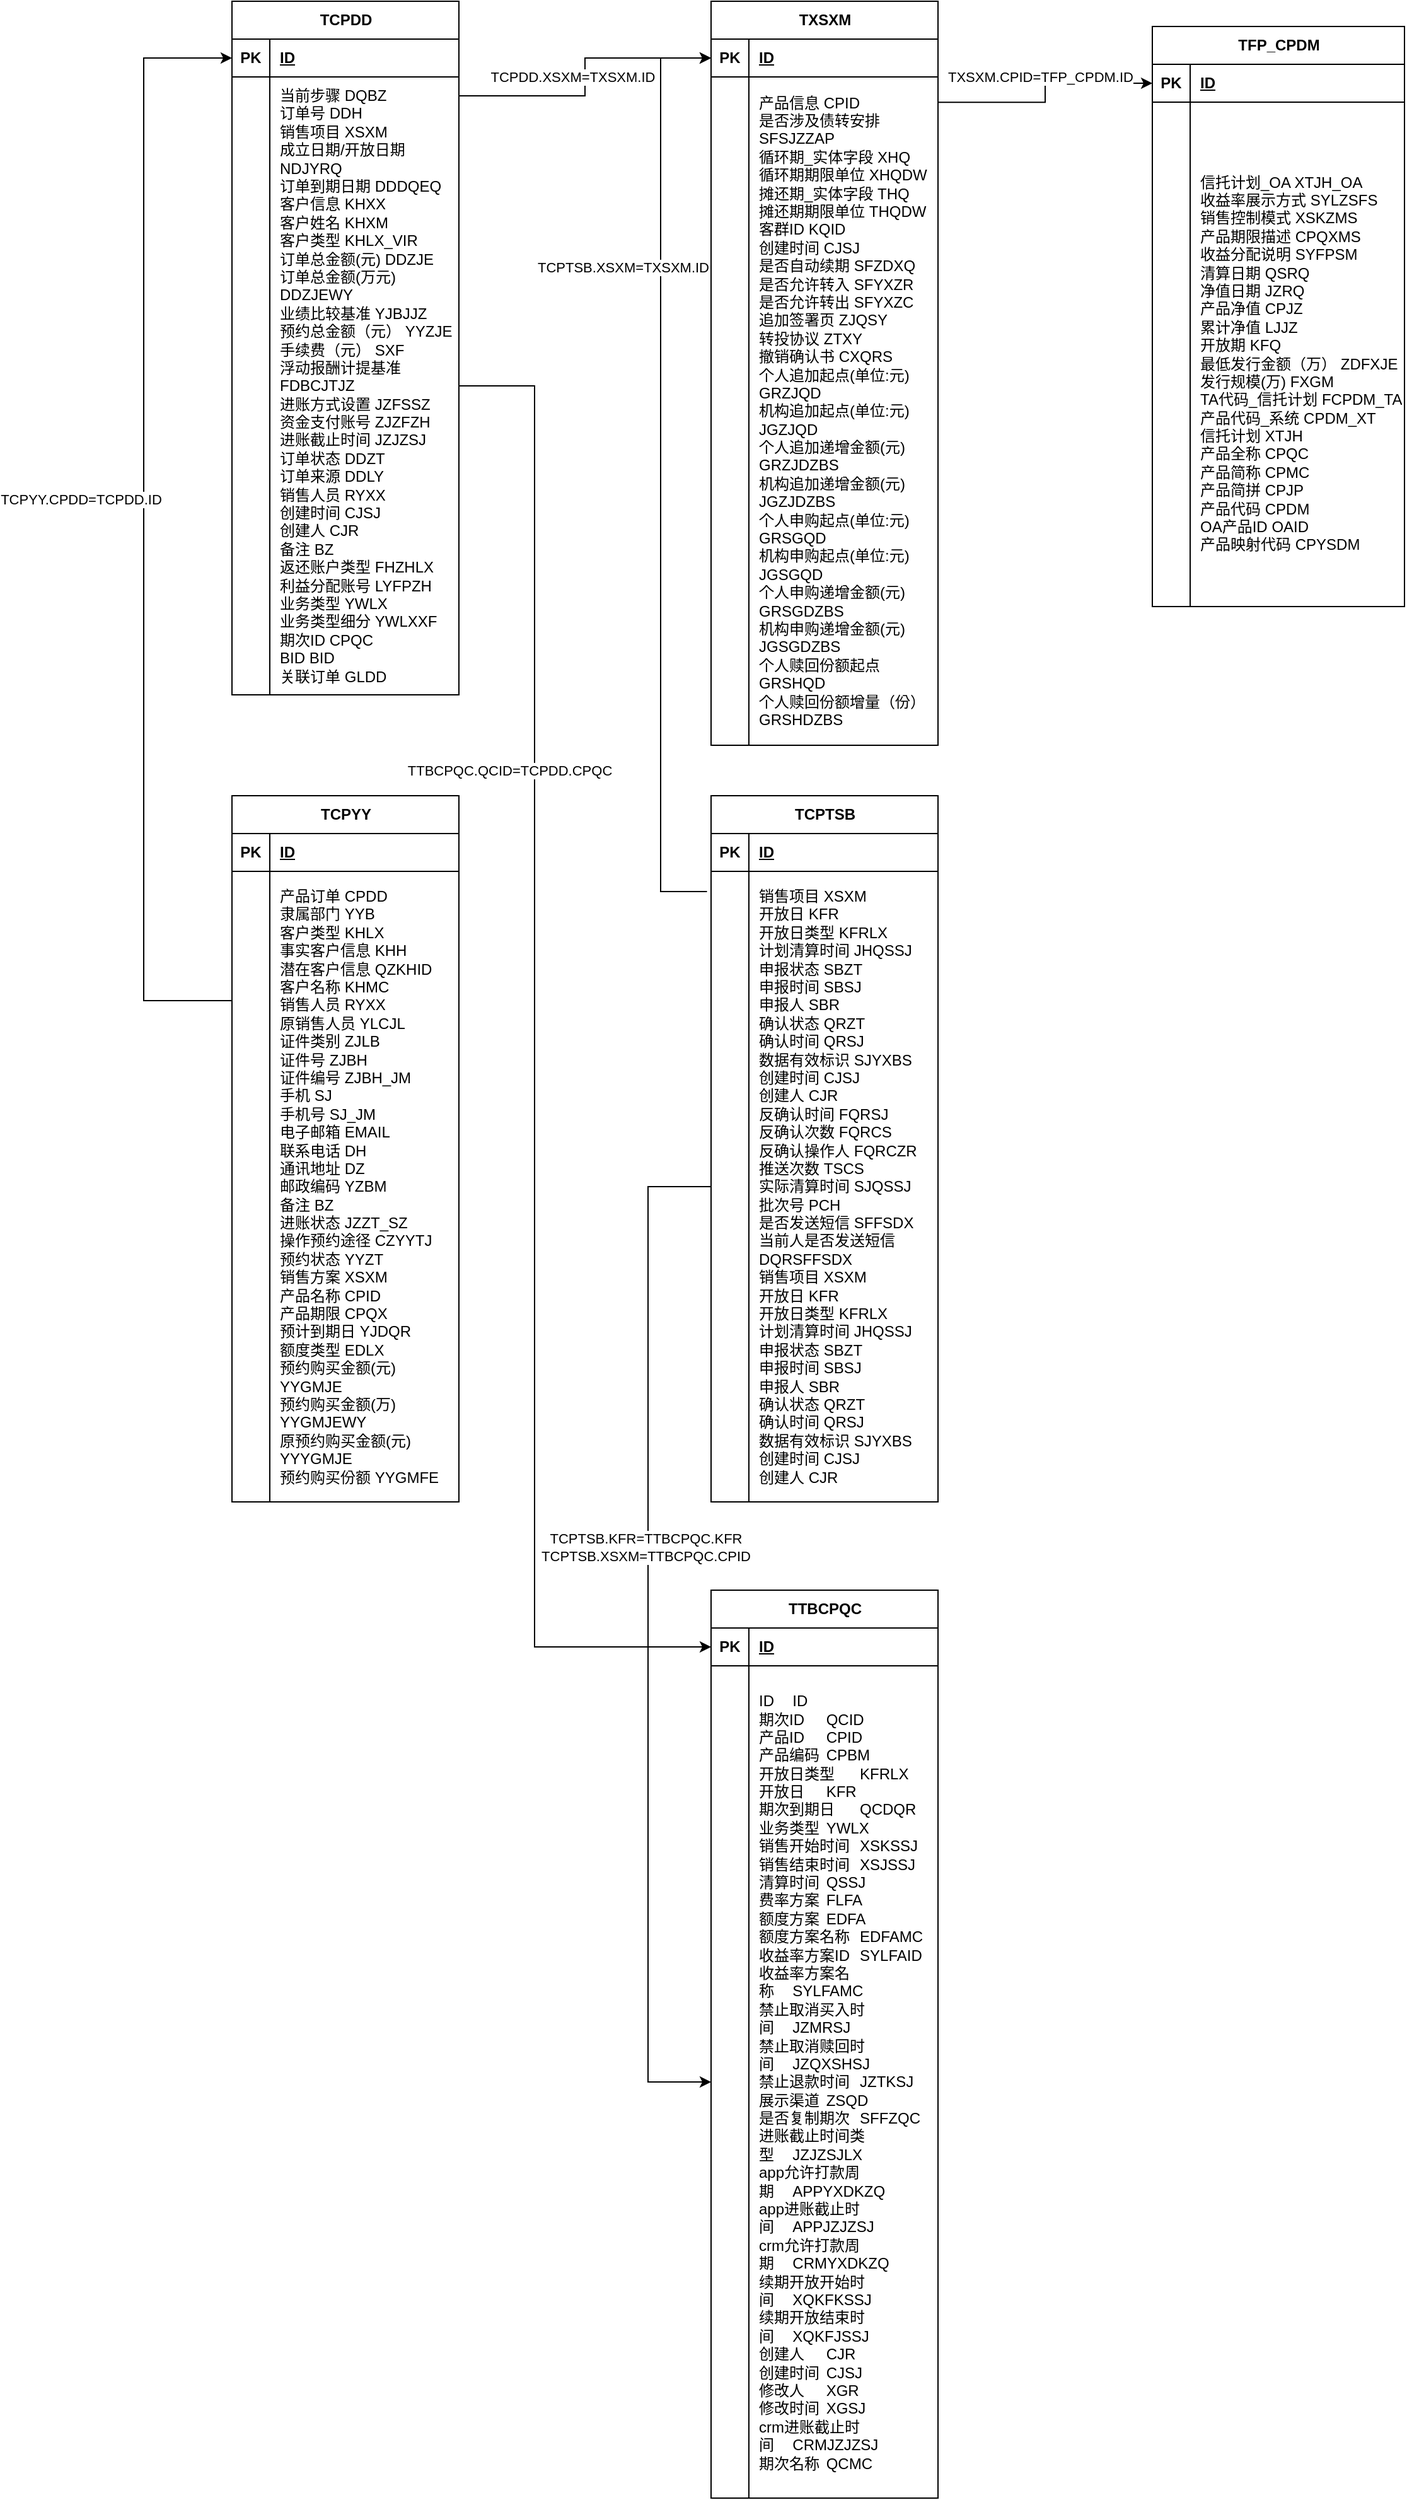<mxfile version="24.2.8" type="github">
  <diagram name="第 1 页" id="PaoTdxEBwnt5lx0QqPXZ">
    <mxGraphModel dx="2062" dy="624" grid="1" gridSize="10" guides="1" tooltips="1" connect="1" arrows="1" fold="1" page="1" pageScale="1" pageWidth="827" pageHeight="1169" math="0" shadow="0">
      <root>
        <mxCell id="0" />
        <mxCell id="1" parent="0" />
        <mxCell id="IKUrVmOaBzae8c3cRDZs-44" value="TCPDD" style="shape=table;startSize=30;container=1;collapsible=1;childLayout=tableLayout;fixedRows=1;rowLines=0;fontStyle=1;align=center;resizeLast=1;html=1;" parent="1" vertex="1">
          <mxGeometry x="20" y="130" width="180" height="550" as="geometry" />
        </mxCell>
        <mxCell id="IKUrVmOaBzae8c3cRDZs-45" value="" style="shape=tableRow;horizontal=0;startSize=0;swimlaneHead=0;swimlaneBody=0;fillColor=none;collapsible=0;dropTarget=0;points=[[0,0.5],[1,0.5]];portConstraint=eastwest;top=0;left=0;right=0;bottom=1;" parent="IKUrVmOaBzae8c3cRDZs-44" vertex="1">
          <mxGeometry y="30" width="180" height="30" as="geometry" />
        </mxCell>
        <mxCell id="IKUrVmOaBzae8c3cRDZs-46" value="PK" style="shape=partialRectangle;connectable=0;fillColor=none;top=0;left=0;bottom=0;right=0;fontStyle=1;overflow=hidden;whiteSpace=wrap;html=1;" parent="IKUrVmOaBzae8c3cRDZs-45" vertex="1">
          <mxGeometry width="30" height="30" as="geometry">
            <mxRectangle width="30" height="30" as="alternateBounds" />
          </mxGeometry>
        </mxCell>
        <mxCell id="IKUrVmOaBzae8c3cRDZs-47" value="ID" style="shape=partialRectangle;connectable=0;fillColor=none;top=0;left=0;bottom=0;right=0;align=left;spacingLeft=6;fontStyle=5;overflow=hidden;whiteSpace=wrap;html=1;" parent="IKUrVmOaBzae8c3cRDZs-45" vertex="1">
          <mxGeometry x="30" width="150" height="30" as="geometry">
            <mxRectangle width="150" height="30" as="alternateBounds" />
          </mxGeometry>
        </mxCell>
        <mxCell id="IKUrVmOaBzae8c3cRDZs-48" value="" style="shape=tableRow;horizontal=0;startSize=0;swimlaneHead=0;swimlaneBody=0;fillColor=none;collapsible=0;dropTarget=0;points=[[0,0.5],[1,0.5]];portConstraint=eastwest;top=0;left=0;right=0;bottom=0;" parent="IKUrVmOaBzae8c3cRDZs-44" vertex="1">
          <mxGeometry y="60" width="180" height="490" as="geometry" />
        </mxCell>
        <mxCell id="IKUrVmOaBzae8c3cRDZs-49" value="" style="shape=partialRectangle;connectable=0;fillColor=none;top=0;left=0;bottom=0;right=0;editable=1;overflow=hidden;whiteSpace=wrap;html=1;" parent="IKUrVmOaBzae8c3cRDZs-48" vertex="1">
          <mxGeometry width="30" height="490" as="geometry">
            <mxRectangle width="30" height="490" as="alternateBounds" />
          </mxGeometry>
        </mxCell>
        <mxCell id="IKUrVmOaBzae8c3cRDZs-50" value="&lt;div&gt;&lt;span&gt;当前步骤&lt;/span&gt;&lt;span&gt;&#x9;&lt;/span&gt;&lt;span&gt;DQBZ&lt;/span&gt;&lt;/div&gt;&lt;div&gt;订单号&lt;span&gt;&#x9;&lt;/span&gt;DDH&lt;/div&gt;&lt;div&gt;销售项目&lt;span&gt;&#x9;&lt;/span&gt;XSXM&lt;/div&gt;&lt;div&gt;成立日期/开放日期&lt;span&gt;&#x9;&lt;/span&gt;NDJYRQ&lt;/div&gt;&lt;div&gt;订单到期日期&lt;span&gt;&#x9;&lt;/span&gt;DDDQEQ&lt;/div&gt;&lt;div&gt;客户信息&lt;span&gt;&#x9;&lt;/span&gt;KHXX&lt;/div&gt;&lt;div&gt;客户姓名&lt;span&gt;&#x9;&lt;/span&gt;KHXM&lt;/div&gt;&lt;div&gt;客户类型&lt;span&gt;&#x9;&lt;/span&gt;KHLX_VIR&lt;/div&gt;&lt;div&gt;订单总金额(元)&lt;span&gt;&#x9;&lt;/span&gt;DDZJE&lt;/div&gt;&lt;div&gt;订单总金额(万元)&lt;span&gt;&#x9;&lt;/span&gt;DDZJEWY&lt;/div&gt;&lt;div&gt;业绩比较基准&lt;span&gt;&#x9;&lt;/span&gt;YJBJJZ&lt;/div&gt;&lt;div&gt;预约总金额（元）&lt;span&gt;&#x9;&lt;/span&gt;YYZJE&lt;/div&gt;&lt;div&gt;手续费（元）&lt;span&gt;&#x9;&lt;/span&gt;SXF&lt;/div&gt;&lt;div&gt;浮动报酬计提基准&lt;span&gt;&#x9;&lt;/span&gt;FDBCJTJZ&lt;/div&gt;&lt;div&gt;进账方式设置&lt;span&gt;&#x9;&lt;/span&gt;JZFSSZ&lt;/div&gt;&lt;div&gt;资金支付账号&lt;span&gt;&#x9;&lt;/span&gt;ZJZFZH&lt;/div&gt;&lt;div&gt;进账截止时间&lt;span&gt;&#x9;&lt;/span&gt;JZJZSJ&lt;/div&gt;&lt;div&gt;订单状态&lt;span&gt;&#x9;&lt;/span&gt;DDZT&lt;/div&gt;&lt;div&gt;订单来源&lt;span&gt;&#x9;&lt;/span&gt;DDLY&lt;/div&gt;&lt;div&gt;销售人员&lt;span&gt;&#x9;&lt;/span&gt;RYXX&lt;/div&gt;&lt;div&gt;创建时间&lt;span&gt;&#x9;&lt;/span&gt;CJSJ&lt;/div&gt;&lt;div&gt;创建人&lt;span&gt;&#x9;&lt;/span&gt;CJR&lt;/div&gt;&lt;div&gt;备注&lt;span&gt;&#x9;&lt;/span&gt;BZ&lt;/div&gt;&lt;div&gt;返还账户类型&lt;span&gt;&#x9;&lt;/span&gt;FHZHLX&lt;/div&gt;&lt;div&gt;利益分配账号&lt;span&gt;&#x9;&lt;/span&gt;LYFPZH&lt;/div&gt;&lt;div&gt;业务类型&lt;span&gt;&#x9;&lt;/span&gt;YWLX&lt;/div&gt;&lt;div&gt;业务类型细分&lt;span&gt;&#x9;&lt;/span&gt;YWLXXF&lt;/div&gt;&lt;div&gt;期次ID&lt;span&gt;&#x9;&lt;/span&gt;CPQC&lt;/div&gt;&lt;div&gt;BID&lt;span&gt;&#x9;&lt;/span&gt;BID&lt;/div&gt;&lt;div&gt;关联订单&lt;span&gt;&#x9;&lt;/span&gt;GLDD&lt;/div&gt;" style="shape=partialRectangle;connectable=0;fillColor=none;top=0;left=0;bottom=0;right=0;align=left;spacingLeft=6;overflow=hidden;whiteSpace=wrap;html=1;" parent="IKUrVmOaBzae8c3cRDZs-48" vertex="1">
          <mxGeometry x="30" width="150" height="490" as="geometry">
            <mxRectangle width="150" height="490" as="alternateBounds" />
          </mxGeometry>
        </mxCell>
        <mxCell id="IKUrVmOaBzae8c3cRDZs-51" style="edgeStyle=orthogonalEdgeStyle;rounded=0;orthogonalLoop=1;jettySize=auto;html=1;entryX=0;entryY=0.5;entryDx=0;entryDy=0;exitX=0;exitY=0.205;exitDx=0;exitDy=0;exitPerimeter=0;" parent="1" source="IKUrVmOaBzae8c3cRDZs-77" target="IKUrVmOaBzae8c3cRDZs-45" edge="1">
          <mxGeometry relative="1" as="geometry">
            <mxPoint x="17.3" y="742.01" as="sourcePoint" />
            <Array as="points">
              <mxPoint x="-50" y="923" />
              <mxPoint x="-50" y="175" />
            </Array>
          </mxGeometry>
        </mxCell>
        <mxCell id="IKUrVmOaBzae8c3cRDZs-52" value="TCPYY.CPDD=TCPDD.ID" style="edgeLabel;html=1;align=center;verticalAlign=middle;resizable=0;points=[];" parent="IKUrVmOaBzae8c3cRDZs-51" vertex="1" connectable="0">
          <mxGeometry x="0.062" y="1" relative="1" as="geometry">
            <mxPoint x="-49" y="4" as="offset" />
          </mxGeometry>
        </mxCell>
        <mxCell id="IKUrVmOaBzae8c3cRDZs-53" value="TXSXM" style="shape=table;startSize=30;container=1;collapsible=1;childLayout=tableLayout;fixedRows=1;rowLines=0;fontStyle=1;align=center;resizeLast=1;html=1;" parent="1" vertex="1">
          <mxGeometry x="400" y="130" width="180" height="590" as="geometry" />
        </mxCell>
        <mxCell id="IKUrVmOaBzae8c3cRDZs-54" value="" style="shape=tableRow;horizontal=0;startSize=0;swimlaneHead=0;swimlaneBody=0;fillColor=none;collapsible=0;dropTarget=0;points=[[0,0.5],[1,0.5]];portConstraint=eastwest;top=0;left=0;right=0;bottom=1;" parent="IKUrVmOaBzae8c3cRDZs-53" vertex="1">
          <mxGeometry y="30" width="180" height="30" as="geometry" />
        </mxCell>
        <mxCell id="IKUrVmOaBzae8c3cRDZs-55" value="PK" style="shape=partialRectangle;connectable=0;fillColor=none;top=0;left=0;bottom=0;right=0;fontStyle=1;overflow=hidden;whiteSpace=wrap;html=1;" parent="IKUrVmOaBzae8c3cRDZs-54" vertex="1">
          <mxGeometry width="30" height="30" as="geometry">
            <mxRectangle width="30" height="30" as="alternateBounds" />
          </mxGeometry>
        </mxCell>
        <mxCell id="IKUrVmOaBzae8c3cRDZs-56" value="ID" style="shape=partialRectangle;connectable=0;fillColor=none;top=0;left=0;bottom=0;right=0;align=left;spacingLeft=6;fontStyle=5;overflow=hidden;whiteSpace=wrap;html=1;" parent="IKUrVmOaBzae8c3cRDZs-54" vertex="1">
          <mxGeometry x="30" width="150" height="30" as="geometry">
            <mxRectangle width="150" height="30" as="alternateBounds" />
          </mxGeometry>
        </mxCell>
        <mxCell id="IKUrVmOaBzae8c3cRDZs-57" value="" style="shape=tableRow;horizontal=0;startSize=0;swimlaneHead=0;swimlaneBody=0;fillColor=none;collapsible=0;dropTarget=0;points=[[0,0.5],[1,0.5]];portConstraint=eastwest;top=0;left=0;right=0;bottom=0;" parent="IKUrVmOaBzae8c3cRDZs-53" vertex="1">
          <mxGeometry y="60" width="180" height="530" as="geometry" />
        </mxCell>
        <mxCell id="IKUrVmOaBzae8c3cRDZs-58" value="" style="shape=partialRectangle;connectable=0;fillColor=none;top=0;left=0;bottom=0;right=0;editable=1;overflow=hidden;whiteSpace=wrap;html=1;" parent="IKUrVmOaBzae8c3cRDZs-57" vertex="1">
          <mxGeometry width="30" height="530" as="geometry">
            <mxRectangle width="30" height="530" as="alternateBounds" />
          </mxGeometry>
        </mxCell>
        <mxCell id="IKUrVmOaBzae8c3cRDZs-59" value="&lt;div&gt;产品信息&lt;span&gt;&#x9;&lt;/span&gt;CPID&lt;br&gt;&lt;/div&gt;&lt;div&gt;是否涉及债转安排&lt;span&gt;&#x9;&lt;/span&gt;SFSJZZAP&lt;span&gt;&#x9;&#x9;&lt;/span&gt;&lt;/div&gt;&lt;div&gt;循环期_实体字段&lt;span&gt;&#x9;&lt;/span&gt;XHQ&lt;span&gt;&#x9;&#x9;&lt;/span&gt;&lt;/div&gt;&lt;div&gt;循环期期限单位&lt;span&gt;&#x9;&lt;/span&gt;XHQDW&lt;span&gt;&#x9;&#x9;&lt;/span&gt;&lt;/div&gt;&lt;div&gt;摊还期_实体字段&lt;span&gt;&#x9;&lt;/span&gt;THQ&lt;span&gt;&#x9;&#x9;&lt;/span&gt;&lt;/div&gt;&lt;div&gt;摊还期期限单位&lt;span&gt;&#x9;&lt;/span&gt;THQDW&lt;span&gt;&#x9;&#x9;&lt;/span&gt;&lt;/div&gt;&lt;div&gt;客群ID&lt;span&gt;&#x9;&lt;/span&gt;KQID&lt;span&gt;&#x9;&#x9;&lt;/span&gt;&lt;/div&gt;&lt;div&gt;创建时间&lt;span&gt;&#x9;&lt;/span&gt;CJSJ&lt;span&gt;&#x9;&#x9;&lt;/span&gt;&lt;/div&gt;&lt;div&gt;是否自动续期&lt;span&gt;&#x9;&lt;/span&gt;SFZDXQ&lt;span&gt;&#x9;&#x9;&lt;/span&gt;&lt;/div&gt;&lt;div&gt;是否允许转入&lt;span&gt;&#x9;&lt;/span&gt;SFYXZR&lt;span&gt;&#x9;&#x9;&lt;/span&gt;&lt;/div&gt;&lt;div&gt;是否允许转出&lt;span&gt;&#x9;&lt;/span&gt;SFYXZC&lt;span&gt;&#x9;&#x9;&lt;/span&gt;&lt;/div&gt;&lt;div&gt;追加签署页&lt;span&gt;&#x9;&lt;/span&gt;ZJQSY&lt;span&gt;&#x9;&#x9;&lt;/span&gt;&lt;/div&gt;&lt;div&gt;转投协议&lt;span&gt;&#x9;&lt;/span&gt;ZTXY&lt;span&gt;&#x9;&#x9;&lt;/span&gt;&lt;/div&gt;&lt;div&gt;撤销确认书&lt;span&gt;&#x9;&lt;/span&gt;CXQRS&lt;span&gt;&#x9;&#x9;&lt;/span&gt;&lt;/div&gt;&lt;div&gt;个人追加起点(单位:元)&lt;span&gt;&#x9;&lt;/span&gt;GRZJQD&lt;span&gt;&#x9;&#x9;&lt;/span&gt;&lt;/div&gt;&lt;div&gt;机构追加起点(单位:元)&lt;span&gt;&#x9;&lt;/span&gt;JGZJQD&lt;span&gt;&#x9;&#x9;&lt;/span&gt;&lt;/div&gt;&lt;div&gt;个人追加递增金额(元)&lt;span&gt;&#x9;&lt;/span&gt;GRZJDZBS&lt;span&gt;&#x9;&#x9;&lt;/span&gt;&lt;/div&gt;&lt;div&gt;机构追加递增金额(元)&lt;span&gt;&#x9;&lt;/span&gt;JGZJDZBS&lt;span&gt;&#x9;&#x9;&lt;/span&gt;&lt;/div&gt;&lt;div&gt;个人申购起点(单位:元)&lt;span&gt;&#x9;&lt;/span&gt;GRSGQD&lt;span&gt;&#x9;&#x9;&lt;/span&gt;&lt;/div&gt;&lt;div&gt;机构申购起点(单位:元)&lt;span&gt;&#x9;&lt;/span&gt;JGSGQD&lt;span&gt;&#x9;&#x9;&lt;/span&gt;&lt;/div&gt;&lt;div&gt;个人申购递增金额(元)&lt;span&gt;&#x9;&lt;/span&gt;GRSGDZBS&lt;span&gt;&#x9;&#x9;&lt;/span&gt;&lt;/div&gt;&lt;div&gt;机构申购递增金额(元)&lt;span&gt;&#x9;&lt;/span&gt;JGSGDZBS&lt;span&gt;&#x9;&#x9;&lt;/span&gt;&lt;/div&gt;&lt;div&gt;个人赎回份额起点&lt;span&gt;&#x9;&lt;/span&gt;GRSHQD&lt;span&gt;&#x9;&#x9;&lt;/span&gt;&lt;/div&gt;&lt;div&gt;个人赎回份额增量（份）&lt;span&gt;&#x9;&lt;/span&gt;GRSHDZBS&lt;/div&gt;" style="shape=partialRectangle;connectable=0;fillColor=none;top=0;left=0;bottom=0;right=0;align=left;spacingLeft=6;overflow=hidden;whiteSpace=wrap;html=1;" parent="IKUrVmOaBzae8c3cRDZs-57" vertex="1">
          <mxGeometry x="30" width="150" height="530" as="geometry">
            <mxRectangle width="150" height="530" as="alternateBounds" />
          </mxGeometry>
        </mxCell>
        <mxCell id="IKUrVmOaBzae8c3cRDZs-60" value="TFP_CPDM" style="shape=table;startSize=30;container=1;collapsible=1;childLayout=tableLayout;fixedRows=1;rowLines=0;fontStyle=1;align=center;resizeLast=1;html=1;" parent="1" vertex="1">
          <mxGeometry x="750" y="150" width="200" height="460" as="geometry" />
        </mxCell>
        <mxCell id="IKUrVmOaBzae8c3cRDZs-61" value="" style="shape=tableRow;horizontal=0;startSize=0;swimlaneHead=0;swimlaneBody=0;fillColor=none;collapsible=0;dropTarget=0;points=[[0,0.5],[1,0.5]];portConstraint=eastwest;top=0;left=0;right=0;bottom=1;" parent="IKUrVmOaBzae8c3cRDZs-60" vertex="1">
          <mxGeometry y="30" width="200" height="30" as="geometry" />
        </mxCell>
        <mxCell id="IKUrVmOaBzae8c3cRDZs-62" value="PK" style="shape=partialRectangle;connectable=0;fillColor=none;top=0;left=0;bottom=0;right=0;fontStyle=1;overflow=hidden;whiteSpace=wrap;html=1;" parent="IKUrVmOaBzae8c3cRDZs-61" vertex="1">
          <mxGeometry width="30" height="30" as="geometry">
            <mxRectangle width="30" height="30" as="alternateBounds" />
          </mxGeometry>
        </mxCell>
        <mxCell id="IKUrVmOaBzae8c3cRDZs-63" value="ID" style="shape=partialRectangle;connectable=0;fillColor=none;top=0;left=0;bottom=0;right=0;align=left;spacingLeft=6;fontStyle=5;overflow=hidden;whiteSpace=wrap;html=1;" parent="IKUrVmOaBzae8c3cRDZs-61" vertex="1">
          <mxGeometry x="30" width="170" height="30" as="geometry">
            <mxRectangle width="170" height="30" as="alternateBounds" />
          </mxGeometry>
        </mxCell>
        <mxCell id="IKUrVmOaBzae8c3cRDZs-64" value="" style="shape=tableRow;horizontal=0;startSize=0;swimlaneHead=0;swimlaneBody=0;fillColor=none;collapsible=0;dropTarget=0;points=[[0,0.5],[1,0.5]];portConstraint=eastwest;top=0;left=0;right=0;bottom=0;" parent="IKUrVmOaBzae8c3cRDZs-60" vertex="1">
          <mxGeometry y="60" width="200" height="400" as="geometry" />
        </mxCell>
        <mxCell id="IKUrVmOaBzae8c3cRDZs-65" value="" style="shape=partialRectangle;connectable=0;fillColor=none;top=0;left=0;bottom=0;right=0;editable=1;overflow=hidden;whiteSpace=wrap;html=1;" parent="IKUrVmOaBzae8c3cRDZs-64" vertex="1">
          <mxGeometry width="30" height="400" as="geometry">
            <mxRectangle width="30" height="400" as="alternateBounds" />
          </mxGeometry>
        </mxCell>
        <mxCell id="IKUrVmOaBzae8c3cRDZs-66" value="&lt;div&gt;&lt;br&gt;&lt;/div&gt;&lt;div&gt;信托计划_OA&lt;span&gt;&#x9;&lt;/span&gt;XTJH_OA&lt;/div&gt;&lt;div&gt;收益率展示方式&lt;span&gt;&#x9;&lt;/span&gt;SYLZSFS&lt;/div&gt;&lt;div&gt;销售控制模式&lt;span&gt;&#x9;&lt;/span&gt;XSKZMS&lt;/div&gt;&lt;div&gt;产品期限描述&lt;span&gt;&#x9;&lt;/span&gt;CPQXMS&lt;/div&gt;&lt;div&gt;收益分配说明&lt;span&gt;&#x9;&lt;/span&gt;SYFPSM&lt;/div&gt;&lt;div&gt;清算日期&lt;span&gt;&#x9;&lt;/span&gt;QSRQ&lt;/div&gt;&lt;div&gt;净值日期&lt;span&gt;&#x9;&lt;/span&gt;JZRQ&lt;/div&gt;&lt;div&gt;产品净值&lt;span&gt;&#x9;&lt;/span&gt;CPJZ&lt;/div&gt;&lt;div&gt;累计净值&lt;span&gt;&#x9;&lt;/span&gt;LJJZ&lt;/div&gt;&lt;div&gt;开放期&lt;span&gt;&#x9;&lt;/span&gt;KFQ&lt;/div&gt;&lt;div&gt;最低发行金额（万）&lt;span&gt;&#x9;&lt;/span&gt;ZDFXJE&lt;/div&gt;&lt;div&gt;发行规模(万)&lt;span&gt;&#x9;&lt;/span&gt;FXGM&lt;/div&gt;&lt;div&gt;TA代码_信托计划&lt;span&gt;&#x9;&lt;/span&gt;FCPDM_TA&lt;/div&gt;&lt;div&gt;产品代码_系统&lt;span&gt;&#x9;&lt;/span&gt;CPDM_XT&lt;/div&gt;&lt;div&gt;信托计划&lt;span&gt;&#x9;&lt;/span&gt;XTJH&lt;/div&gt;&lt;div&gt;产品全称&lt;span&gt;&#x9;&lt;/span&gt;CPQC&lt;/div&gt;&lt;div&gt;产品简称&lt;span&gt;&#x9;&lt;/span&gt;CPMC&lt;/div&gt;&lt;div&gt;产品简拼&lt;span&gt;&#x9;&lt;/span&gt;CPJP&lt;/div&gt;&lt;div&gt;产品代码&lt;span&gt;&#x9;&lt;/span&gt;CPDM&lt;/div&gt;&lt;div&gt;OA产品ID&lt;span&gt;&#x9;&lt;/span&gt;OAID&lt;/div&gt;&lt;div&gt;产品映射代码&lt;span&gt;&#x9;&lt;/span&gt;CPYSDM&lt;/div&gt;" style="shape=partialRectangle;connectable=0;fillColor=none;top=0;left=0;bottom=0;right=0;align=left;spacingLeft=6;overflow=hidden;whiteSpace=wrap;html=1;" parent="IKUrVmOaBzae8c3cRDZs-64" vertex="1">
          <mxGeometry x="30" width="170" height="400" as="geometry">
            <mxRectangle width="170" height="400" as="alternateBounds" />
          </mxGeometry>
        </mxCell>
        <mxCell id="IKUrVmOaBzae8c3cRDZs-67" style="edgeStyle=orthogonalEdgeStyle;rounded=0;orthogonalLoop=1;jettySize=auto;html=1;exitX=1;exitY=0.5;exitDx=0;exitDy=0;entryX=0;entryY=0.5;entryDx=0;entryDy=0;" parent="1" target="IKUrVmOaBzae8c3cRDZs-54" edge="1">
          <mxGeometry relative="1" as="geometry">
            <mxPoint x="200" y="205" as="sourcePoint" />
            <Array as="points">
              <mxPoint x="300" y="205" />
              <mxPoint x="300" y="175" />
            </Array>
          </mxGeometry>
        </mxCell>
        <mxCell id="IKUrVmOaBzae8c3cRDZs-68" value="TCPDD.XSXM=TXSXM.ID" style="edgeLabel;html=1;align=center;verticalAlign=middle;resizable=0;points=[];" parent="IKUrVmOaBzae8c3cRDZs-67" vertex="1" connectable="0">
          <mxGeometry x="-0.418" y="-1" relative="1" as="geometry">
            <mxPoint x="23" y="-16" as="offset" />
          </mxGeometry>
        </mxCell>
        <mxCell id="IKUrVmOaBzae8c3cRDZs-69" style="edgeStyle=orthogonalEdgeStyle;rounded=0;orthogonalLoop=1;jettySize=auto;html=1;entryX=0;entryY=0.5;entryDx=0;entryDy=0;exitX=-0.018;exitY=0.032;exitDx=0;exitDy=0;exitPerimeter=0;" parent="1" source="IKUrVmOaBzae8c3cRDZs-84" target="IKUrVmOaBzae8c3cRDZs-54" edge="1">
          <mxGeometry relative="1" as="geometry">
            <mxPoint x="330" y="910" as="sourcePoint" />
            <Array as="points">
              <mxPoint x="360" y="836" />
              <mxPoint x="360" y="175" />
            </Array>
          </mxGeometry>
        </mxCell>
        <mxCell id="IKUrVmOaBzae8c3cRDZs-70" value="TCPTSB.XSXM=TXSXM.ID" style="edgeLabel;html=1;align=center;verticalAlign=middle;resizable=0;points=[];" parent="IKUrVmOaBzae8c3cRDZs-69" vertex="1" connectable="0">
          <mxGeometry x="-0.43" y="1" relative="1" as="geometry">
            <mxPoint x="-29" y="-322" as="offset" />
          </mxGeometry>
        </mxCell>
        <mxCell id="IKUrVmOaBzae8c3cRDZs-71" style="edgeStyle=orthogonalEdgeStyle;rounded=0;orthogonalLoop=1;jettySize=auto;html=1;exitX=0.998;exitY=0.038;exitDx=0;exitDy=0;entryX=0;entryY=0.5;entryDx=0;entryDy=0;exitPerimeter=0;" parent="1" source="IKUrVmOaBzae8c3cRDZs-57" target="IKUrVmOaBzae8c3cRDZs-61" edge="1">
          <mxGeometry relative="1" as="geometry" />
        </mxCell>
        <mxCell id="IKUrVmOaBzae8c3cRDZs-72" value="TXSXM.CPID=TFP_CPDM.ID" style="edgeLabel;html=1;align=center;verticalAlign=middle;resizable=0;points=[];" parent="IKUrVmOaBzae8c3cRDZs-71" vertex="1" connectable="0">
          <mxGeometry x="0.208" y="1" relative="1" as="geometry">
            <mxPoint x="-16" y="-4" as="offset" />
          </mxGeometry>
        </mxCell>
        <mxCell id="IKUrVmOaBzae8c3cRDZs-73" value="TCPYY" style="shape=table;startSize=30;container=1;collapsible=1;childLayout=tableLayout;fixedRows=1;rowLines=0;fontStyle=1;align=center;resizeLast=1;html=1;" parent="1" vertex="1">
          <mxGeometry x="20" y="760" width="180" height="560" as="geometry" />
        </mxCell>
        <mxCell id="IKUrVmOaBzae8c3cRDZs-74" value="" style="shape=tableRow;horizontal=0;startSize=0;swimlaneHead=0;swimlaneBody=0;fillColor=none;collapsible=0;dropTarget=0;points=[[0,0.5],[1,0.5]];portConstraint=eastwest;top=0;left=0;right=0;bottom=1;" parent="IKUrVmOaBzae8c3cRDZs-73" vertex="1">
          <mxGeometry y="30" width="180" height="30" as="geometry" />
        </mxCell>
        <mxCell id="IKUrVmOaBzae8c3cRDZs-75" value="PK" style="shape=partialRectangle;connectable=0;fillColor=none;top=0;left=0;bottom=0;right=0;fontStyle=1;overflow=hidden;whiteSpace=wrap;html=1;" parent="IKUrVmOaBzae8c3cRDZs-74" vertex="1">
          <mxGeometry width="30" height="30" as="geometry">
            <mxRectangle width="30" height="30" as="alternateBounds" />
          </mxGeometry>
        </mxCell>
        <mxCell id="IKUrVmOaBzae8c3cRDZs-76" value="ID" style="shape=partialRectangle;connectable=0;fillColor=none;top=0;left=0;bottom=0;right=0;align=left;spacingLeft=6;fontStyle=5;overflow=hidden;whiteSpace=wrap;html=1;" parent="IKUrVmOaBzae8c3cRDZs-74" vertex="1">
          <mxGeometry x="30" width="150" height="30" as="geometry">
            <mxRectangle width="150" height="30" as="alternateBounds" />
          </mxGeometry>
        </mxCell>
        <mxCell id="IKUrVmOaBzae8c3cRDZs-77" value="" style="shape=tableRow;horizontal=0;startSize=0;swimlaneHead=0;swimlaneBody=0;fillColor=none;collapsible=0;dropTarget=0;points=[[0,0.5],[1,0.5]];portConstraint=eastwest;top=0;left=0;right=0;bottom=0;" parent="IKUrVmOaBzae8c3cRDZs-73" vertex="1">
          <mxGeometry y="60" width="180" height="500" as="geometry" />
        </mxCell>
        <mxCell id="IKUrVmOaBzae8c3cRDZs-78" value="" style="shape=partialRectangle;connectable=0;fillColor=none;top=0;left=0;bottom=0;right=0;editable=1;overflow=hidden;whiteSpace=wrap;html=1;" parent="IKUrVmOaBzae8c3cRDZs-77" vertex="1">
          <mxGeometry width="30" height="500" as="geometry">
            <mxRectangle width="30" height="500" as="alternateBounds" />
          </mxGeometry>
        </mxCell>
        <mxCell id="IKUrVmOaBzae8c3cRDZs-79" value="&lt;div&gt;&lt;span&gt;产品订单&lt;/span&gt;&lt;span&gt;&#x9;&lt;/span&gt;&lt;span&gt;CPDD&lt;/span&gt;&lt;br&gt;&lt;/div&gt;&lt;div&gt;隶属部门&lt;span&gt;&#x9;&lt;/span&gt;YYB&lt;/div&gt;&lt;div&gt;客户类型&lt;span&gt;&#x9;&lt;/span&gt;KHLX&lt;/div&gt;&lt;div&gt;事实客户信息&lt;span&gt;&#x9;&lt;/span&gt;KHH&lt;/div&gt;&lt;div&gt;潜在客户信息&lt;span&gt;&#x9;&lt;/span&gt;QZKHID&lt;/div&gt;&lt;div&gt;客户名称&lt;span&gt;&#x9;&lt;/span&gt;KHMC&lt;/div&gt;&lt;div&gt;销售人员&lt;span&gt;&#x9;&lt;/span&gt;RYXX&lt;/div&gt;&lt;div&gt;原销售人员&lt;span&gt;&#x9;&lt;/span&gt;YLCJL&lt;/div&gt;&lt;div&gt;证件类别&lt;span&gt;&#x9;&lt;/span&gt;ZJLB&lt;/div&gt;&lt;div&gt;证件号&lt;span&gt;&#x9;&lt;/span&gt;ZJBH&lt;/div&gt;&lt;div&gt;证件编号&lt;span&gt;&#x9;&lt;/span&gt;ZJBH_JM&lt;/div&gt;&lt;div&gt;手机&lt;span&gt;&#x9;&lt;/span&gt;SJ&lt;/div&gt;&lt;div&gt;手机号&lt;span&gt;&#x9;&lt;/span&gt;SJ_JM&lt;/div&gt;&lt;div&gt;电子邮箱&lt;span&gt;&#x9;&lt;/span&gt;EMAIL&lt;/div&gt;&lt;div&gt;联系电话&lt;span&gt;&#x9;&lt;/span&gt;DH&lt;/div&gt;&lt;div&gt;通讯地址&lt;span&gt;&#x9;&lt;/span&gt;DZ&lt;/div&gt;&lt;div&gt;邮政编码&lt;span&gt;&#x9;&lt;/span&gt;YZBM&lt;/div&gt;&lt;div&gt;备注&lt;span&gt;&#x9;&lt;/span&gt;BZ&lt;/div&gt;&lt;div&gt;进账状态&lt;span&gt;&#x9;&lt;/span&gt;JZZT_SZ&lt;/div&gt;&lt;div&gt;操作预约途径&lt;span&gt;&#x9;&lt;/span&gt;CZYYTJ&lt;/div&gt;&lt;div&gt;预约状态&lt;span&gt;&#x9;&lt;/span&gt;YYZT&lt;/div&gt;&lt;div&gt;销售方案&lt;span&gt;&#x9;&lt;/span&gt;XSXM&lt;/div&gt;&lt;div&gt;产品名称&lt;span&gt;&#x9;&lt;/span&gt;CPID&lt;/div&gt;&lt;div&gt;产品期限&lt;span&gt;&#x9;&lt;/span&gt;CPQX&lt;/div&gt;&lt;div&gt;预计到期日&lt;span&gt;&#x9;&lt;/span&gt;YJDQR&lt;/div&gt;&lt;div&gt;额度类型&lt;span&gt;&#x9;&lt;/span&gt;EDLX&lt;/div&gt;&lt;div&gt;预约购买金额(元)&lt;span&gt;&#x9;&lt;/span&gt;YYGMJE&lt;/div&gt;&lt;div&gt;预约购买金额(万)&lt;span&gt;&#x9;&lt;/span&gt;YYGMJEWY&lt;/div&gt;&lt;div&gt;原预约购买金额(元)&lt;span&gt;&#x9;&lt;/span&gt;YYYGMJE&lt;/div&gt;&lt;div&gt;预约购买份额&lt;span&gt;&#x9;&lt;/span&gt;YYGMFE&lt;/div&gt;" style="shape=partialRectangle;connectable=0;fillColor=none;top=0;left=0;bottom=0;right=0;align=left;spacingLeft=6;overflow=hidden;whiteSpace=wrap;html=1;" parent="IKUrVmOaBzae8c3cRDZs-77" vertex="1">
          <mxGeometry x="30" width="150" height="500" as="geometry">
            <mxRectangle width="150" height="500" as="alternateBounds" />
          </mxGeometry>
        </mxCell>
        <mxCell id="IKUrVmOaBzae8c3cRDZs-80" value="TCPTSB" style="shape=table;startSize=30;container=1;collapsible=1;childLayout=tableLayout;fixedRows=1;rowLines=0;fontStyle=1;align=center;resizeLast=1;html=1;" parent="1" vertex="1">
          <mxGeometry x="400" y="760" width="180" height="560" as="geometry" />
        </mxCell>
        <mxCell id="IKUrVmOaBzae8c3cRDZs-81" value="" style="shape=tableRow;horizontal=0;startSize=0;swimlaneHead=0;swimlaneBody=0;fillColor=none;collapsible=0;dropTarget=0;points=[[0,0.5],[1,0.5]];portConstraint=eastwest;top=0;left=0;right=0;bottom=1;" parent="IKUrVmOaBzae8c3cRDZs-80" vertex="1">
          <mxGeometry y="30" width="180" height="30" as="geometry" />
        </mxCell>
        <mxCell id="IKUrVmOaBzae8c3cRDZs-82" value="PK" style="shape=partialRectangle;connectable=0;fillColor=none;top=0;left=0;bottom=0;right=0;fontStyle=1;overflow=hidden;whiteSpace=wrap;html=1;" parent="IKUrVmOaBzae8c3cRDZs-81" vertex="1">
          <mxGeometry width="30" height="30" as="geometry">
            <mxRectangle width="30" height="30" as="alternateBounds" />
          </mxGeometry>
        </mxCell>
        <mxCell id="IKUrVmOaBzae8c3cRDZs-83" value="ID" style="shape=partialRectangle;connectable=0;fillColor=none;top=0;left=0;bottom=0;right=0;align=left;spacingLeft=6;fontStyle=5;overflow=hidden;whiteSpace=wrap;html=1;" parent="IKUrVmOaBzae8c3cRDZs-81" vertex="1">
          <mxGeometry x="30" width="150" height="30" as="geometry">
            <mxRectangle width="150" height="30" as="alternateBounds" />
          </mxGeometry>
        </mxCell>
        <mxCell id="IKUrVmOaBzae8c3cRDZs-84" value="" style="shape=tableRow;horizontal=0;startSize=0;swimlaneHead=0;swimlaneBody=0;fillColor=none;collapsible=0;dropTarget=0;points=[[0,0.5],[1,0.5]];portConstraint=eastwest;top=0;left=0;right=0;bottom=0;" parent="IKUrVmOaBzae8c3cRDZs-80" vertex="1">
          <mxGeometry y="60" width="180" height="500" as="geometry" />
        </mxCell>
        <mxCell id="IKUrVmOaBzae8c3cRDZs-85" value="" style="shape=partialRectangle;connectable=0;fillColor=none;top=0;left=0;bottom=0;right=0;editable=1;overflow=hidden;whiteSpace=wrap;html=1;" parent="IKUrVmOaBzae8c3cRDZs-84" vertex="1">
          <mxGeometry width="30" height="500" as="geometry">
            <mxRectangle width="30" height="500" as="alternateBounds" />
          </mxGeometry>
        </mxCell>
        <mxCell id="IKUrVmOaBzae8c3cRDZs-86" value="&lt;div&gt;销售项目&lt;span&gt;&#x9;&lt;/span&gt;XSXM&lt;/div&gt;&lt;div&gt;开放日&lt;span&gt;&#x9;&lt;/span&gt;KFR&lt;/div&gt;&lt;div&gt;开放日类型&lt;span&gt;&#x9;&lt;/span&gt;KFRLX&lt;/div&gt;&lt;div&gt;计划清算时间&lt;span&gt;&#x9;&lt;/span&gt;JHQSSJ&lt;/div&gt;&lt;div&gt;申报状态&lt;span&gt;&#x9;&lt;/span&gt;SBZT&lt;/div&gt;&lt;div&gt;申报时间&lt;span&gt;&#x9;&lt;/span&gt;SBSJ&lt;/div&gt;&lt;div&gt;申报人&lt;span&gt;&#x9;&lt;/span&gt;SBR&lt;/div&gt;&lt;div&gt;确认状态&lt;span&gt;&#x9;&lt;/span&gt;QRZT&lt;/div&gt;&lt;div&gt;确认时间&lt;span&gt;&#x9;&lt;/span&gt;QRSJ&lt;/div&gt;&lt;div&gt;数据有效标识&lt;span&gt;&#x9;&lt;/span&gt;SJYXBS&lt;/div&gt;&lt;div&gt;创建时间&lt;span&gt;&#x9;&lt;/span&gt;CJSJ&lt;/div&gt;&lt;div&gt;创建人&lt;span&gt;&#x9;&lt;/span&gt;CJR&lt;/div&gt;&lt;div&gt;反确认时间&lt;span&gt;&#x9;&lt;/span&gt;FQRSJ&lt;/div&gt;&lt;div&gt;反确认次数&lt;span&gt;&#x9;&lt;/span&gt;FQRCS&lt;/div&gt;&lt;div&gt;反确认操作人&lt;span&gt;&#x9;&lt;/span&gt;FQRCZR&lt;/div&gt;&lt;div&gt;推送次数&lt;span&gt;&#x9;&lt;/span&gt;TSCS&lt;/div&gt;&lt;div&gt;实际清算时间&lt;span&gt;&#x9;&lt;/span&gt;SJQSSJ&lt;/div&gt;&lt;div&gt;批次号&lt;span&gt;&#x9;&lt;/span&gt;PCH&lt;/div&gt;&lt;div&gt;是否发送短信&lt;span&gt;&#x9;&lt;/span&gt;SFFSDX&lt;/div&gt;&lt;div&gt;当前人是否发送短信&lt;span&gt;&#x9;&lt;/span&gt;DQRSFFSDX&lt;/div&gt;&lt;div&gt;销售项目&lt;span&gt;&#x9;&lt;/span&gt;XSXM&lt;/div&gt;&lt;div&gt;开放日&lt;span&gt;&#x9;&lt;/span&gt;KFR&lt;/div&gt;&lt;div&gt;开放日类型&lt;span&gt;&#x9;&lt;/span&gt;KFRLX&lt;/div&gt;&lt;div&gt;计划清算时间&lt;span&gt;&#x9;&lt;/span&gt;JHQSSJ&lt;/div&gt;&lt;div&gt;申报状态&lt;span&gt;&#x9;&lt;/span&gt;SBZT&lt;/div&gt;&lt;div&gt;申报时间&lt;span&gt;&#x9;&lt;/span&gt;SBSJ&lt;/div&gt;&lt;div&gt;申报人&lt;span&gt;&#x9;&lt;/span&gt;SBR&lt;/div&gt;&lt;div&gt;确认状态&lt;span&gt;&#x9;&lt;/span&gt;QRZT&lt;/div&gt;&lt;div&gt;确认时间&lt;span&gt;&#x9;&lt;/span&gt;QRSJ&lt;/div&gt;&lt;div&gt;数据有效标识&lt;span&gt;&#x9;&lt;/span&gt;SJYXBS&lt;/div&gt;&lt;div&gt;创建时间&lt;span&gt;&#x9;&lt;/span&gt;CJSJ&lt;/div&gt;&lt;div&gt;创建人&lt;span&gt;&#x9;&lt;/span&gt;CJR&lt;/div&gt;" style="shape=partialRectangle;connectable=0;fillColor=none;top=0;left=0;bottom=0;right=0;align=left;spacingLeft=6;overflow=hidden;whiteSpace=wrap;html=1;" parent="IKUrVmOaBzae8c3cRDZs-84" vertex="1">
          <mxGeometry x="30" width="150" height="500" as="geometry">
            <mxRectangle width="150" height="500" as="alternateBounds" />
          </mxGeometry>
        </mxCell>
        <mxCell id="_bzI5N2TxXfqL28c7ql7-1" value="TTBCPQC" style="shape=table;startSize=30;container=1;collapsible=1;childLayout=tableLayout;fixedRows=1;rowLines=0;fontStyle=1;align=center;resizeLast=1;html=1;" vertex="1" parent="1">
          <mxGeometry x="400" y="1390" width="180" height="720" as="geometry" />
        </mxCell>
        <mxCell id="_bzI5N2TxXfqL28c7ql7-2" value="" style="shape=tableRow;horizontal=0;startSize=0;swimlaneHead=0;swimlaneBody=0;fillColor=none;collapsible=0;dropTarget=0;points=[[0,0.5],[1,0.5]];portConstraint=eastwest;top=0;left=0;right=0;bottom=1;" vertex="1" parent="_bzI5N2TxXfqL28c7ql7-1">
          <mxGeometry y="30" width="180" height="30" as="geometry" />
        </mxCell>
        <mxCell id="_bzI5N2TxXfqL28c7ql7-3" value="PK" style="shape=partialRectangle;connectable=0;fillColor=none;top=0;left=0;bottom=0;right=0;fontStyle=1;overflow=hidden;whiteSpace=wrap;html=1;" vertex="1" parent="_bzI5N2TxXfqL28c7ql7-2">
          <mxGeometry width="30" height="30" as="geometry">
            <mxRectangle width="30" height="30" as="alternateBounds" />
          </mxGeometry>
        </mxCell>
        <mxCell id="_bzI5N2TxXfqL28c7ql7-4" value="ID" style="shape=partialRectangle;connectable=0;fillColor=none;top=0;left=0;bottom=0;right=0;align=left;spacingLeft=6;fontStyle=5;overflow=hidden;whiteSpace=wrap;html=1;" vertex="1" parent="_bzI5N2TxXfqL28c7ql7-2">
          <mxGeometry x="30" width="150" height="30" as="geometry">
            <mxRectangle width="150" height="30" as="alternateBounds" />
          </mxGeometry>
        </mxCell>
        <mxCell id="_bzI5N2TxXfqL28c7ql7-5" value="" style="shape=tableRow;horizontal=0;startSize=0;swimlaneHead=0;swimlaneBody=0;fillColor=none;collapsible=0;dropTarget=0;points=[[0,0.5],[1,0.5]];portConstraint=eastwest;top=0;left=0;right=0;bottom=0;" vertex="1" parent="_bzI5N2TxXfqL28c7ql7-1">
          <mxGeometry y="60" width="180" height="660" as="geometry" />
        </mxCell>
        <mxCell id="_bzI5N2TxXfqL28c7ql7-6" value="" style="shape=partialRectangle;connectable=0;fillColor=none;top=0;left=0;bottom=0;right=0;editable=1;overflow=hidden;whiteSpace=wrap;html=1;" vertex="1" parent="_bzI5N2TxXfqL28c7ql7-5">
          <mxGeometry width="30" height="660" as="geometry">
            <mxRectangle width="30" height="660" as="alternateBounds" />
          </mxGeometry>
        </mxCell>
        <mxCell id="_bzI5N2TxXfqL28c7ql7-7" value="&lt;div&gt;ID&lt;span style=&quot;white-space:pre&quot;&gt;&#x9;&lt;/span&gt;ID&lt;/div&gt;&lt;div&gt;期次ID&lt;span style=&quot;white-space:pre&quot;&gt;&#x9;&lt;/span&gt;QCID&lt;/div&gt;&lt;div&gt;产品ID&lt;span style=&quot;white-space:pre&quot;&gt;&#x9;&lt;/span&gt;CPID&lt;/div&gt;&lt;div&gt;产品编码&lt;span style=&quot;white-space:pre&quot;&gt;&#x9;&lt;/span&gt;CPBM&lt;/div&gt;&lt;div&gt;开放日类型&lt;span style=&quot;white-space:pre&quot;&gt;&#x9;&lt;/span&gt;KFRLX&lt;/div&gt;&lt;div&gt;开放日&lt;span style=&quot;white-space:pre&quot;&gt;&#x9;&lt;/span&gt;KFR&lt;/div&gt;&lt;div&gt;期次到期日&lt;span style=&quot;white-space:pre&quot;&gt;&#x9;&lt;/span&gt;QCDQR&lt;/div&gt;&lt;div&gt;业务类型&lt;span style=&quot;white-space:pre&quot;&gt;&#x9;&lt;/span&gt;YWLX&lt;/div&gt;&lt;div&gt;销售开始时间&lt;span style=&quot;white-space:pre&quot;&gt;&#x9;&lt;/span&gt;XSKSSJ&lt;/div&gt;&lt;div&gt;销售结束时间&lt;span style=&quot;white-space:pre&quot;&gt;&#x9;&lt;/span&gt;XSJSSJ&lt;/div&gt;&lt;div&gt;清算时间&lt;span style=&quot;white-space:pre&quot;&gt;&#x9;&lt;/span&gt;QSSJ&lt;/div&gt;&lt;div&gt;费率方案&lt;span style=&quot;white-space:pre&quot;&gt;&#x9;&lt;/span&gt;FLFA&lt;/div&gt;&lt;div&gt;额度方案&lt;span style=&quot;white-space:pre&quot;&gt;&#x9;&lt;/span&gt;EDFA&lt;/div&gt;&lt;div&gt;额度方案名称&lt;span style=&quot;white-space:pre&quot;&gt;&#x9;&lt;/span&gt;EDFAMC&lt;/div&gt;&lt;div&gt;收益率方案ID&lt;span style=&quot;white-space:pre&quot;&gt;&#x9;&lt;/span&gt;SYLFAID&lt;/div&gt;&lt;div&gt;收益率方案名称&lt;span style=&quot;white-space:pre&quot;&gt;&#x9;&lt;/span&gt;SYLFAMC&lt;/div&gt;&lt;div&gt;禁止取消买入时间&lt;span style=&quot;white-space:pre&quot;&gt;&#x9;&lt;/span&gt;JZMRSJ&lt;/div&gt;&lt;div&gt;禁止取消赎回时间&lt;span style=&quot;white-space:pre&quot;&gt;&#x9;&lt;/span&gt;JZQXSHSJ&lt;/div&gt;&lt;div&gt;禁止退款时间&lt;span style=&quot;white-space:pre&quot;&gt;&#x9;&lt;/span&gt;JZTKSJ&lt;/div&gt;&lt;div&gt;展示渠道&lt;span style=&quot;white-space:pre&quot;&gt;&#x9;&lt;/span&gt;ZSQD&lt;/div&gt;&lt;div&gt;是否复制期次&lt;span style=&quot;white-space:pre&quot;&gt;&#x9;&lt;/span&gt;SFFZQC&lt;/div&gt;&lt;div&gt;进账截止时间类型&lt;span style=&quot;white-space:pre&quot;&gt;&#x9;&lt;/span&gt;JZJZSJLX&lt;/div&gt;&lt;div&gt;app允许打款周期&lt;span style=&quot;white-space:pre&quot;&gt;&#x9;&lt;/span&gt;APPYXDKZQ&lt;/div&gt;&lt;div&gt;app进账截止时间&lt;span style=&quot;white-space:pre&quot;&gt;&#x9;&lt;/span&gt;APPJZJZSJ&lt;/div&gt;&lt;div&gt;crm允许打款周期&lt;span style=&quot;white-space:pre&quot;&gt;&#x9;&lt;/span&gt;CRMYXDKZQ&lt;/div&gt;&lt;div&gt;续期开放开始时间&lt;span style=&quot;white-space:pre&quot;&gt;&#x9;&lt;/span&gt;XQKFKSSJ&lt;/div&gt;&lt;div&gt;续期开放结束时间&lt;span style=&quot;white-space:pre&quot;&gt;&#x9;&lt;/span&gt;XQKFJSSJ&lt;/div&gt;&lt;div&gt;创建人&lt;span style=&quot;white-space:pre&quot;&gt;&#x9;&lt;/span&gt;CJR&lt;/div&gt;&lt;div&gt;创建时间&lt;span style=&quot;white-space:pre&quot;&gt;&#x9;&lt;/span&gt;CJSJ&lt;/div&gt;&lt;div&gt;修改人&lt;span style=&quot;white-space:pre&quot;&gt;&#x9;&lt;/span&gt;XGR&lt;/div&gt;&lt;div&gt;修改时间&lt;span style=&quot;white-space:pre&quot;&gt;&#x9;&lt;/span&gt;XGSJ&lt;/div&gt;&lt;div&gt;crm进账截止时间&lt;span style=&quot;white-space:pre&quot;&gt;&#x9;&lt;/span&gt;CRMJZJZSJ&lt;/div&gt;&lt;div&gt;期次名称&lt;span style=&quot;white-space:pre&quot;&gt;&#x9;&lt;/span&gt;QCMC&lt;/div&gt;" style="shape=partialRectangle;connectable=0;fillColor=none;top=0;left=0;bottom=0;right=0;align=left;spacingLeft=6;overflow=hidden;whiteSpace=wrap;html=1;" vertex="1" parent="_bzI5N2TxXfqL28c7ql7-5">
          <mxGeometry x="30" width="150" height="660" as="geometry">
            <mxRectangle width="150" height="660" as="alternateBounds" />
          </mxGeometry>
        </mxCell>
        <mxCell id="_bzI5N2TxXfqL28c7ql7-10" style="edgeStyle=orthogonalEdgeStyle;rounded=0;orthogonalLoop=1;jettySize=auto;html=1;entryX=0;entryY=0.5;entryDx=0;entryDy=0;" edge="1" parent="1" source="IKUrVmOaBzae8c3cRDZs-48" target="_bzI5N2TxXfqL28c7ql7-2">
          <mxGeometry relative="1" as="geometry">
            <Array as="points">
              <mxPoint x="260" y="435" />
              <mxPoint x="260" y="1435" />
            </Array>
          </mxGeometry>
        </mxCell>
        <mxCell id="_bzI5N2TxXfqL28c7ql7-13" value="TTBCPQC.QCID=TCPDD.CPQC" style="edgeLabel;html=1;align=center;verticalAlign=middle;resizable=0;points=[];" vertex="1" connectable="0" parent="_bzI5N2TxXfqL28c7ql7-10">
          <mxGeometry x="-0.269" y="-3" relative="1" as="geometry">
            <mxPoint x="-17" y="-74" as="offset" />
          </mxGeometry>
        </mxCell>
        <mxCell id="_bzI5N2TxXfqL28c7ql7-15" style="edgeStyle=orthogonalEdgeStyle;rounded=0;orthogonalLoop=1;jettySize=auto;html=1;entryX=0;entryY=0.5;entryDx=0;entryDy=0;" edge="1" parent="1" source="IKUrVmOaBzae8c3cRDZs-84" target="_bzI5N2TxXfqL28c7ql7-5">
          <mxGeometry relative="1" as="geometry">
            <Array as="points">
              <mxPoint x="350" y="1070" />
              <mxPoint x="350" y="1780" />
            </Array>
          </mxGeometry>
        </mxCell>
        <mxCell id="_bzI5N2TxXfqL28c7ql7-16" value="&lt;div&gt;TCPTSB.KFR=TTBCPQC.KFR&lt;/div&gt;&lt;div&gt;TCPTSB.XSXM=TTBCPQC.CPID&lt;/div&gt;" style="edgeLabel;html=1;align=center;verticalAlign=middle;resizable=0;points=[];" vertex="1" connectable="0" parent="_bzI5N2TxXfqL28c7ql7-15">
          <mxGeometry x="-0.171" y="-2" relative="1" as="geometry">
            <mxPoint as="offset" />
          </mxGeometry>
        </mxCell>
      </root>
    </mxGraphModel>
  </diagram>
</mxfile>
